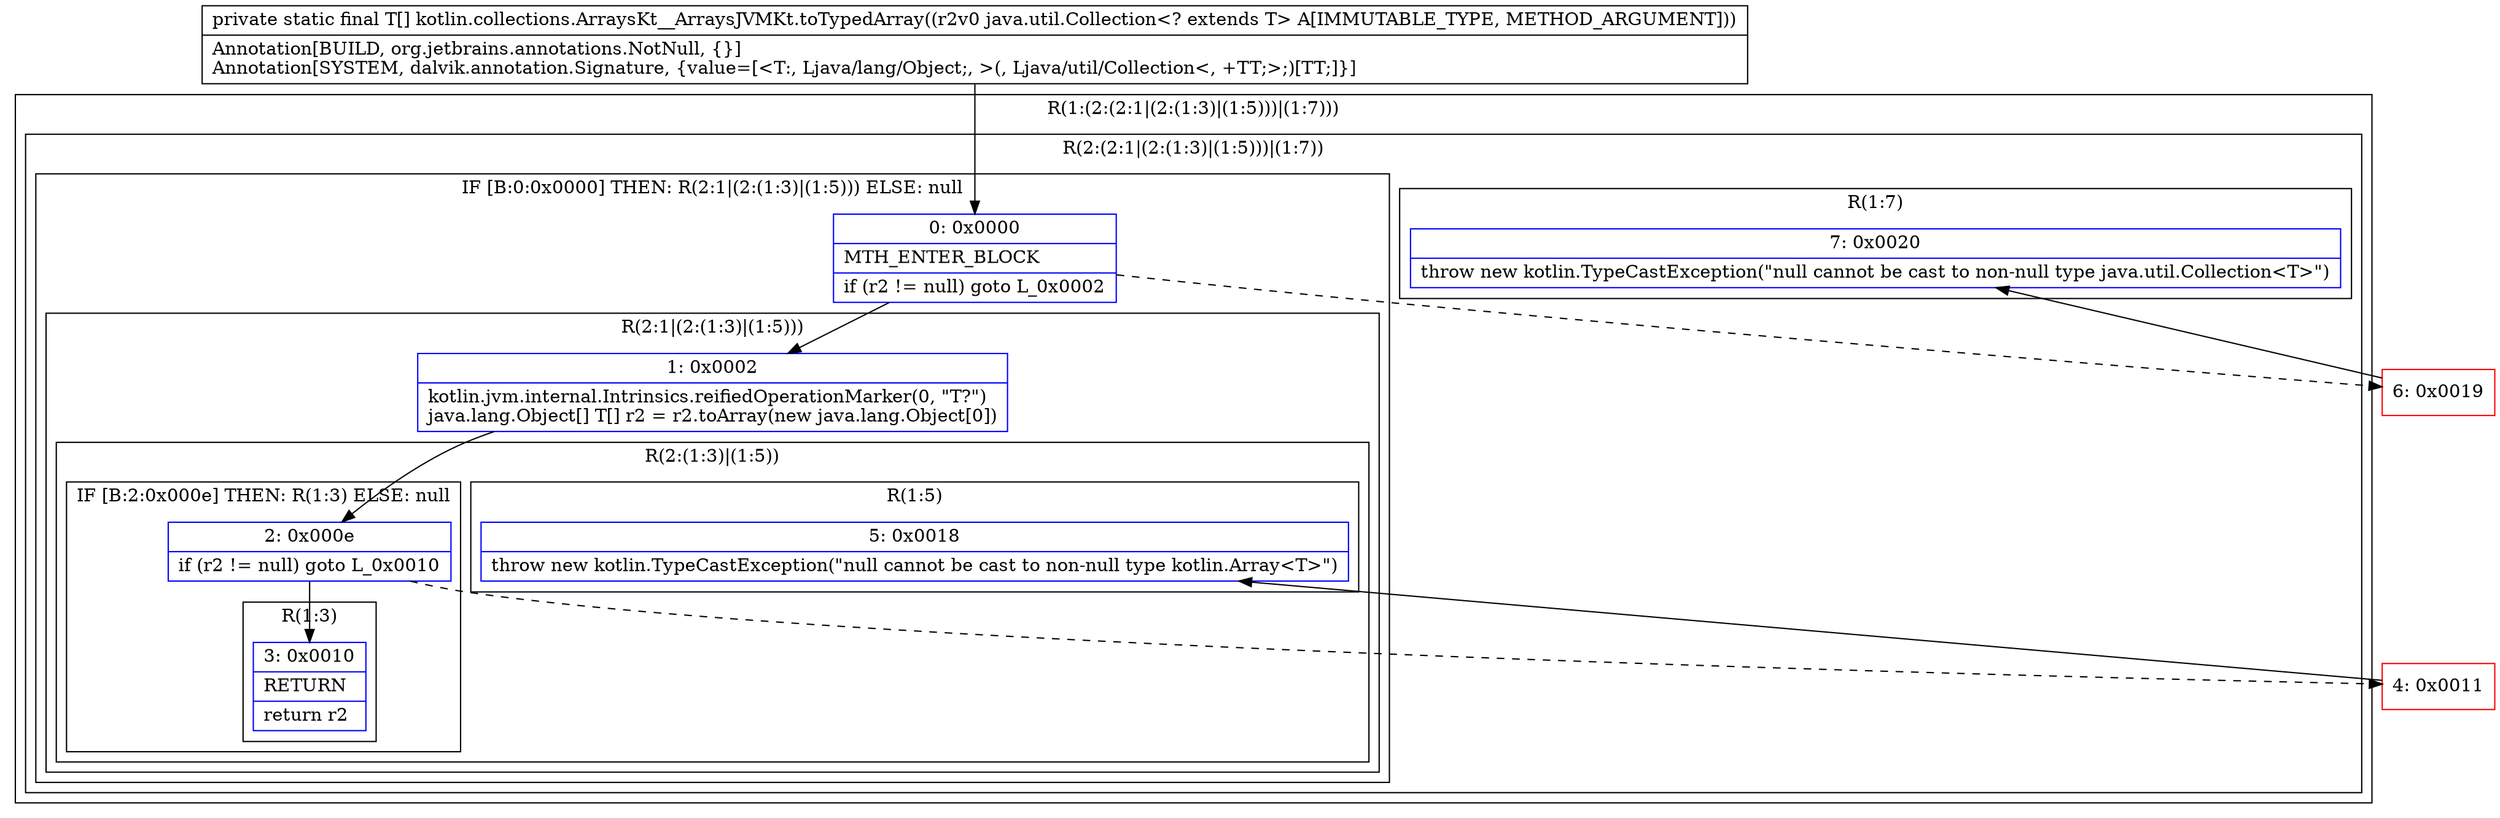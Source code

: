digraph "CFG forkotlin.collections.ArraysKt__ArraysJVMKt.toTypedArray(Ljava\/util\/Collection;)[Ljava\/lang\/Object;" {
subgraph cluster_Region_1327856155 {
label = "R(1:(2:(2:1|(2:(1:3)|(1:5)))|(1:7)))";
node [shape=record,color=blue];
subgraph cluster_Region_1760629133 {
label = "R(2:(2:1|(2:(1:3)|(1:5)))|(1:7))";
node [shape=record,color=blue];
subgraph cluster_IfRegion_592384719 {
label = "IF [B:0:0x0000] THEN: R(2:1|(2:(1:3)|(1:5))) ELSE: null";
node [shape=record,color=blue];
Node_0 [shape=record,label="{0\:\ 0x0000|MTH_ENTER_BLOCK\l|if (r2 != null) goto L_0x0002\l}"];
subgraph cluster_Region_874093197 {
label = "R(2:1|(2:(1:3)|(1:5)))";
node [shape=record,color=blue];
Node_1 [shape=record,label="{1\:\ 0x0002|kotlin.jvm.internal.Intrinsics.reifiedOperationMarker(0, \"T?\")\ljava.lang.Object[] T[] r2 = r2.toArray(new java.lang.Object[0])\l}"];
subgraph cluster_Region_395638466 {
label = "R(2:(1:3)|(1:5))";
node [shape=record,color=blue];
subgraph cluster_IfRegion_560442055 {
label = "IF [B:2:0x000e] THEN: R(1:3) ELSE: null";
node [shape=record,color=blue];
Node_2 [shape=record,label="{2\:\ 0x000e|if (r2 != null) goto L_0x0010\l}"];
subgraph cluster_Region_1290705770 {
label = "R(1:3)";
node [shape=record,color=blue];
Node_3 [shape=record,label="{3\:\ 0x0010|RETURN\l|return r2\l}"];
}
}
subgraph cluster_Region_1938142089 {
label = "R(1:5)";
node [shape=record,color=blue];
Node_5 [shape=record,label="{5\:\ 0x0018|throw new kotlin.TypeCastException(\"null cannot be cast to non\-null type kotlin.Array\<T\>\")\l}"];
}
}
}
}
subgraph cluster_Region_328775949 {
label = "R(1:7)";
node [shape=record,color=blue];
Node_7 [shape=record,label="{7\:\ 0x0020|throw new kotlin.TypeCastException(\"null cannot be cast to non\-null type java.util.Collection\<T\>\")\l}"];
}
}
}
Node_4 [shape=record,color=red,label="{4\:\ 0x0011}"];
Node_6 [shape=record,color=red,label="{6\:\ 0x0019}"];
MethodNode[shape=record,label="{private static final T[] kotlin.collections.ArraysKt__ArraysJVMKt.toTypedArray((r2v0 java.util.Collection\<? extends T\> A[IMMUTABLE_TYPE, METHOD_ARGUMENT]))  | Annotation[BUILD, org.jetbrains.annotations.NotNull, \{\}]\lAnnotation[SYSTEM, dalvik.annotation.Signature, \{value=[\<T:, Ljava\/lang\/Object;, \>(, Ljava\/util\/Collection\<, +TT;\>;)[TT;]\}]\l}"];
MethodNode -> Node_0;
Node_0 -> Node_1;
Node_0 -> Node_6[style=dashed];
Node_1 -> Node_2;
Node_2 -> Node_3;
Node_2 -> Node_4[style=dashed];
Node_4 -> Node_5;
Node_6 -> Node_7;
}

